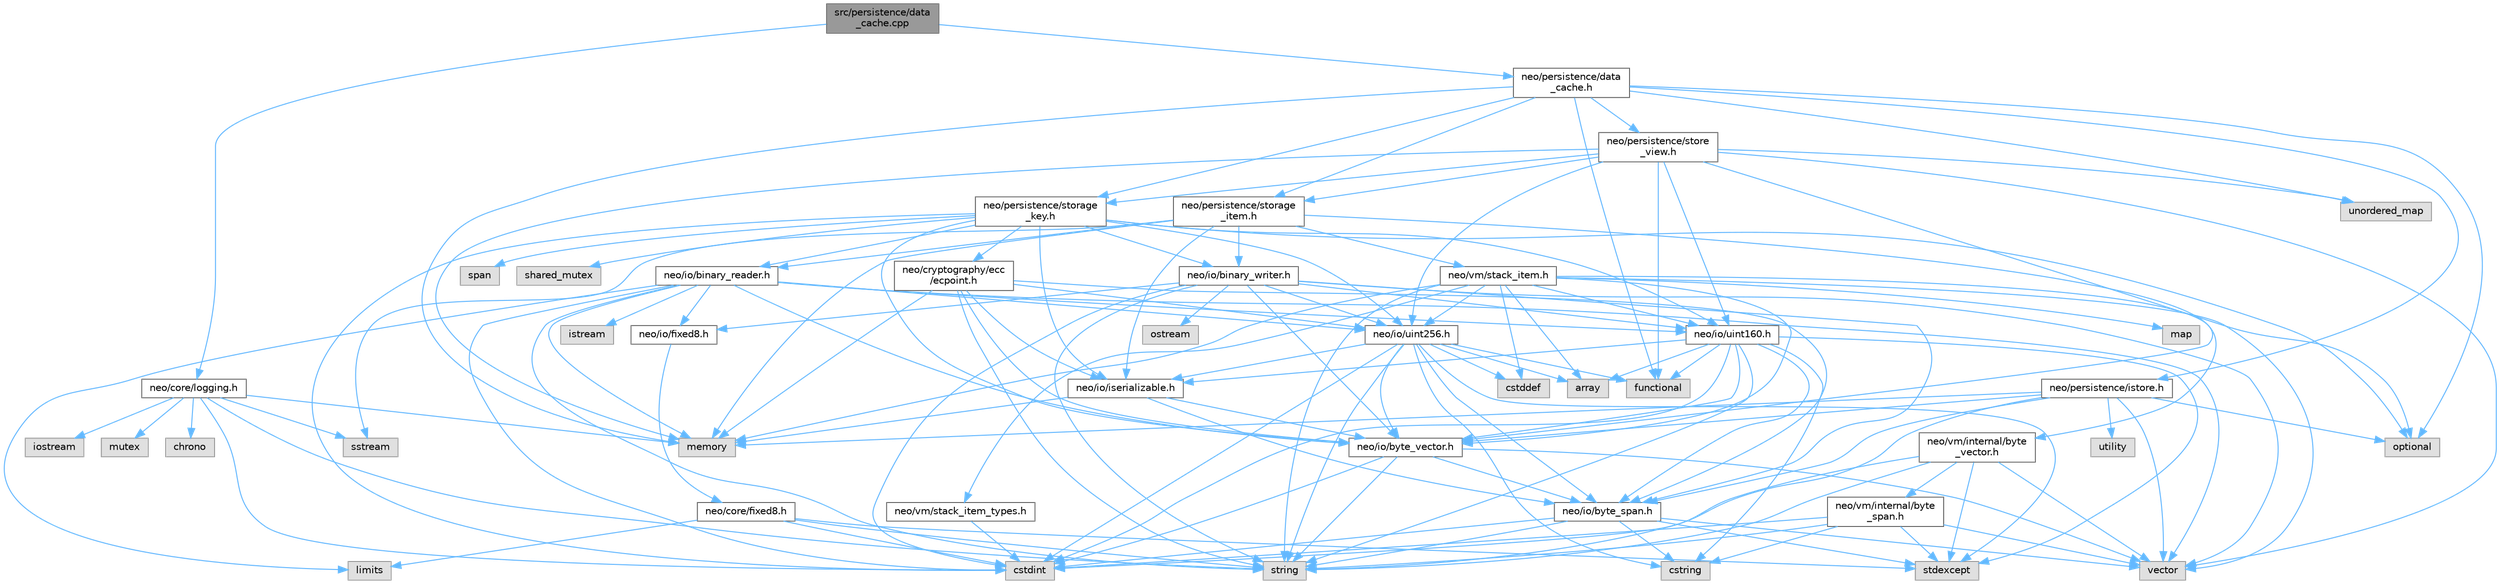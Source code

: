 digraph "src/persistence/data_cache.cpp"
{
 // LATEX_PDF_SIZE
  bgcolor="transparent";
  edge [fontname=Helvetica,fontsize=10,labelfontname=Helvetica,labelfontsize=10];
  node [fontname=Helvetica,fontsize=10,shape=box,height=0.2,width=0.4];
  Node1 [id="Node000001",label="src/persistence/data\l_cache.cpp",height=0.2,width=0.4,color="gray40", fillcolor="grey60", style="filled", fontcolor="black",tooltip=" "];
  Node1 -> Node2 [id="edge1_Node000001_Node000002",color="steelblue1",style="solid",tooltip=" "];
  Node2 [id="Node000002",label="neo/core/logging.h",height=0.2,width=0.4,color="grey40", fillcolor="white", style="filled",URL="$core_2logging_8h.html",tooltip=" "];
  Node2 -> Node3 [id="edge2_Node000002_Node000003",color="steelblue1",style="solid",tooltip=" "];
  Node3 [id="Node000003",label="chrono",height=0.2,width=0.4,color="grey60", fillcolor="#E0E0E0", style="filled",tooltip=" "];
  Node2 -> Node4 [id="edge3_Node000002_Node000004",color="steelblue1",style="solid",tooltip=" "];
  Node4 [id="Node000004",label="cstdint",height=0.2,width=0.4,color="grey60", fillcolor="#E0E0E0", style="filled",tooltip=" "];
  Node2 -> Node5 [id="edge4_Node000002_Node000005",color="steelblue1",style="solid",tooltip=" "];
  Node5 [id="Node000005",label="memory",height=0.2,width=0.4,color="grey60", fillcolor="#E0E0E0", style="filled",tooltip=" "];
  Node2 -> Node6 [id="edge5_Node000002_Node000006",color="steelblue1",style="solid",tooltip=" "];
  Node6 [id="Node000006",label="sstream",height=0.2,width=0.4,color="grey60", fillcolor="#E0E0E0", style="filled",tooltip=" "];
  Node2 -> Node7 [id="edge6_Node000002_Node000007",color="steelblue1",style="solid",tooltip=" "];
  Node7 [id="Node000007",label="string",height=0.2,width=0.4,color="grey60", fillcolor="#E0E0E0", style="filled",tooltip=" "];
  Node2 -> Node8 [id="edge7_Node000002_Node000008",color="steelblue1",style="solid",tooltip=" "];
  Node8 [id="Node000008",label="iostream",height=0.2,width=0.4,color="grey60", fillcolor="#E0E0E0", style="filled",tooltip=" "];
  Node2 -> Node9 [id="edge8_Node000002_Node000009",color="steelblue1",style="solid",tooltip=" "];
  Node9 [id="Node000009",label="mutex",height=0.2,width=0.4,color="grey60", fillcolor="#E0E0E0", style="filled",tooltip=" "];
  Node1 -> Node10 [id="edge9_Node000001_Node000010",color="steelblue1",style="solid",tooltip=" "];
  Node10 [id="Node000010",label="neo/persistence/data\l_cache.h",height=0.2,width=0.4,color="grey40", fillcolor="white", style="filled",URL="$data__cache_8h.html",tooltip=" "];
  Node10 -> Node11 [id="edge10_Node000010_Node000011",color="steelblue1",style="solid",tooltip=" "];
  Node11 [id="Node000011",label="neo/persistence/istore.h",height=0.2,width=0.4,color="grey40", fillcolor="white", style="filled",URL="$istore_8h.html",tooltip=" "];
  Node11 -> Node12 [id="edge11_Node000011_Node000012",color="steelblue1",style="solid",tooltip=" "];
  Node12 [id="Node000012",label="neo/io/byte_span.h",height=0.2,width=0.4,color="grey40", fillcolor="white", style="filled",URL="$io_2byte__span_8h.html",tooltip=" "];
  Node12 -> Node4 [id="edge12_Node000012_Node000004",color="steelblue1",style="solid",tooltip=" "];
  Node12 -> Node13 [id="edge13_Node000012_Node000013",color="steelblue1",style="solid",tooltip=" "];
  Node13 [id="Node000013",label="cstring",height=0.2,width=0.4,color="grey60", fillcolor="#E0E0E0", style="filled",tooltip=" "];
  Node12 -> Node14 [id="edge14_Node000012_Node000014",color="steelblue1",style="solid",tooltip=" "];
  Node14 [id="Node000014",label="stdexcept",height=0.2,width=0.4,color="grey60", fillcolor="#E0E0E0", style="filled",tooltip=" "];
  Node12 -> Node7 [id="edge15_Node000012_Node000007",color="steelblue1",style="solid",tooltip=" "];
  Node12 -> Node15 [id="edge16_Node000012_Node000015",color="steelblue1",style="solid",tooltip=" "];
  Node15 [id="Node000015",label="vector",height=0.2,width=0.4,color="grey60", fillcolor="#E0E0E0", style="filled",tooltip=" "];
  Node11 -> Node16 [id="edge17_Node000011_Node000016",color="steelblue1",style="solid",tooltip=" "];
  Node16 [id="Node000016",label="neo/io/byte_vector.h",height=0.2,width=0.4,color="grey40", fillcolor="white", style="filled",URL="$io_2byte__vector_8h.html",tooltip=" "];
  Node16 -> Node12 [id="edge18_Node000016_Node000012",color="steelblue1",style="solid",tooltip=" "];
  Node16 -> Node4 [id="edge19_Node000016_Node000004",color="steelblue1",style="solid",tooltip=" "];
  Node16 -> Node7 [id="edge20_Node000016_Node000007",color="steelblue1",style="solid",tooltip=" "];
  Node16 -> Node15 [id="edge21_Node000016_Node000015",color="steelblue1",style="solid",tooltip=" "];
  Node11 -> Node5 [id="edge22_Node000011_Node000005",color="steelblue1",style="solid",tooltip=" "];
  Node11 -> Node17 [id="edge23_Node000011_Node000017",color="steelblue1",style="solid",tooltip=" "];
  Node17 [id="Node000017",label="optional",height=0.2,width=0.4,color="grey60", fillcolor="#E0E0E0", style="filled",tooltip=" "];
  Node11 -> Node7 [id="edge24_Node000011_Node000007",color="steelblue1",style="solid",tooltip=" "];
  Node11 -> Node18 [id="edge25_Node000011_Node000018",color="steelblue1",style="solid",tooltip=" "];
  Node18 [id="Node000018",label="utility",height=0.2,width=0.4,color="grey60", fillcolor="#E0E0E0", style="filled",tooltip=" "];
  Node11 -> Node15 [id="edge26_Node000011_Node000015",color="steelblue1",style="solid",tooltip=" "];
  Node10 -> Node19 [id="edge27_Node000010_Node000019",color="steelblue1",style="solid",tooltip=" "];
  Node19 [id="Node000019",label="neo/persistence/storage\l_item.h",height=0.2,width=0.4,color="grey40", fillcolor="white", style="filled",URL="$persistence_2storage__item_8h.html",tooltip=" "];
  Node19 -> Node20 [id="edge28_Node000019_Node000020",color="steelblue1",style="solid",tooltip=" "];
  Node20 [id="Node000020",label="neo/io/binary_reader.h",height=0.2,width=0.4,color="grey40", fillcolor="white", style="filled",URL="$binary__reader_8h.html",tooltip=" "];
  Node20 -> Node16 [id="edge29_Node000020_Node000016",color="steelblue1",style="solid",tooltip=" "];
  Node20 -> Node21 [id="edge30_Node000020_Node000021",color="steelblue1",style="solid",tooltip=" "];
  Node21 [id="Node000021",label="neo/io/fixed8.h",height=0.2,width=0.4,color="grey40", fillcolor="white", style="filled",URL="$io_2fixed8_8h.html",tooltip=" "];
  Node21 -> Node22 [id="edge31_Node000021_Node000022",color="steelblue1",style="solid",tooltip=" "];
  Node22 [id="Node000022",label="neo/core/fixed8.h",height=0.2,width=0.4,color="grey40", fillcolor="white", style="filled",URL="$core_2fixed8_8h.html",tooltip=" "];
  Node22 -> Node4 [id="edge32_Node000022_Node000004",color="steelblue1",style="solid",tooltip=" "];
  Node22 -> Node23 [id="edge33_Node000022_Node000023",color="steelblue1",style="solid",tooltip=" "];
  Node23 [id="Node000023",label="limits",height=0.2,width=0.4,color="grey60", fillcolor="#E0E0E0", style="filled",tooltip=" "];
  Node22 -> Node14 [id="edge34_Node000022_Node000014",color="steelblue1",style="solid",tooltip=" "];
  Node22 -> Node7 [id="edge35_Node000022_Node000007",color="steelblue1",style="solid",tooltip=" "];
  Node20 -> Node24 [id="edge36_Node000020_Node000024",color="steelblue1",style="solid",tooltip=" "];
  Node24 [id="Node000024",label="neo/io/uint160.h",height=0.2,width=0.4,color="grey40", fillcolor="white", style="filled",URL="$uint160_8h.html",tooltip=" "];
  Node24 -> Node12 [id="edge37_Node000024_Node000012",color="steelblue1",style="solid",tooltip=" "];
  Node24 -> Node16 [id="edge38_Node000024_Node000016",color="steelblue1",style="solid",tooltip=" "];
  Node24 -> Node25 [id="edge39_Node000024_Node000025",color="steelblue1",style="solid",tooltip=" "];
  Node25 [id="Node000025",label="neo/io/iserializable.h",height=0.2,width=0.4,color="grey40", fillcolor="white", style="filled",URL="$iserializable_8h.html",tooltip=" "];
  Node25 -> Node12 [id="edge40_Node000025_Node000012",color="steelblue1",style="solid",tooltip=" "];
  Node25 -> Node16 [id="edge41_Node000025_Node000016",color="steelblue1",style="solid",tooltip=" "];
  Node25 -> Node5 [id="edge42_Node000025_Node000005",color="steelblue1",style="solid",tooltip=" "];
  Node24 -> Node26 [id="edge43_Node000024_Node000026",color="steelblue1",style="solid",tooltip=" "];
  Node26 [id="Node000026",label="array",height=0.2,width=0.4,color="grey60", fillcolor="#E0E0E0", style="filled",tooltip=" "];
  Node24 -> Node4 [id="edge44_Node000024_Node000004",color="steelblue1",style="solid",tooltip=" "];
  Node24 -> Node13 [id="edge45_Node000024_Node000013",color="steelblue1",style="solid",tooltip=" "];
  Node24 -> Node27 [id="edge46_Node000024_Node000027",color="steelblue1",style="solid",tooltip=" "];
  Node27 [id="Node000027",label="functional",height=0.2,width=0.4,color="grey60", fillcolor="#E0E0E0", style="filled",tooltip=" "];
  Node24 -> Node14 [id="edge47_Node000024_Node000014",color="steelblue1",style="solid",tooltip=" "];
  Node24 -> Node7 [id="edge48_Node000024_Node000007",color="steelblue1",style="solid",tooltip=" "];
  Node20 -> Node28 [id="edge49_Node000020_Node000028",color="steelblue1",style="solid",tooltip=" "];
  Node28 [id="Node000028",label="neo/io/uint256.h",height=0.2,width=0.4,color="grey40", fillcolor="white", style="filled",URL="$uint256_8h.html",tooltip=" "];
  Node28 -> Node12 [id="edge50_Node000028_Node000012",color="steelblue1",style="solid",tooltip=" "];
  Node28 -> Node16 [id="edge51_Node000028_Node000016",color="steelblue1",style="solid",tooltip=" "];
  Node28 -> Node25 [id="edge52_Node000028_Node000025",color="steelblue1",style="solid",tooltip=" "];
  Node28 -> Node26 [id="edge53_Node000028_Node000026",color="steelblue1",style="solid",tooltip=" "];
  Node28 -> Node29 [id="edge54_Node000028_Node000029",color="steelblue1",style="solid",tooltip=" "];
  Node29 [id="Node000029",label="cstddef",height=0.2,width=0.4,color="grey60", fillcolor="#E0E0E0", style="filled",tooltip=" "];
  Node28 -> Node4 [id="edge55_Node000028_Node000004",color="steelblue1",style="solid",tooltip=" "];
  Node28 -> Node13 [id="edge56_Node000028_Node000013",color="steelblue1",style="solid",tooltip=" "];
  Node28 -> Node27 [id="edge57_Node000028_Node000027",color="steelblue1",style="solid",tooltip=" "];
  Node28 -> Node14 [id="edge58_Node000028_Node000014",color="steelblue1",style="solid",tooltip=" "];
  Node28 -> Node7 [id="edge59_Node000028_Node000007",color="steelblue1",style="solid",tooltip=" "];
  Node20 -> Node4 [id="edge60_Node000020_Node000004",color="steelblue1",style="solid",tooltip=" "];
  Node20 -> Node30 [id="edge61_Node000020_Node000030",color="steelblue1",style="solid",tooltip=" "];
  Node30 [id="Node000030",label="istream",height=0.2,width=0.4,color="grey60", fillcolor="#E0E0E0", style="filled",tooltip=" "];
  Node20 -> Node23 [id="edge62_Node000020_Node000023",color="steelblue1",style="solid",tooltip=" "];
  Node20 -> Node5 [id="edge63_Node000020_Node000005",color="steelblue1",style="solid",tooltip=" "];
  Node20 -> Node7 [id="edge64_Node000020_Node000007",color="steelblue1",style="solid",tooltip=" "];
  Node20 -> Node15 [id="edge65_Node000020_Node000015",color="steelblue1",style="solid",tooltip=" "];
  Node19 -> Node31 [id="edge66_Node000019_Node000031",color="steelblue1",style="solid",tooltip=" "];
  Node31 [id="Node000031",label="neo/io/binary_writer.h",height=0.2,width=0.4,color="grey40", fillcolor="white", style="filled",URL="$binary__writer_8h.html",tooltip=" "];
  Node31 -> Node12 [id="edge67_Node000031_Node000012",color="steelblue1",style="solid",tooltip=" "];
  Node31 -> Node16 [id="edge68_Node000031_Node000016",color="steelblue1",style="solid",tooltip=" "];
  Node31 -> Node21 [id="edge69_Node000031_Node000021",color="steelblue1",style="solid",tooltip=" "];
  Node31 -> Node24 [id="edge70_Node000031_Node000024",color="steelblue1",style="solid",tooltip=" "];
  Node31 -> Node28 [id="edge71_Node000031_Node000028",color="steelblue1",style="solid",tooltip=" "];
  Node31 -> Node4 [id="edge72_Node000031_Node000004",color="steelblue1",style="solid",tooltip=" "];
  Node31 -> Node32 [id="edge73_Node000031_Node000032",color="steelblue1",style="solid",tooltip=" "];
  Node32 [id="Node000032",label="ostream",height=0.2,width=0.4,color="grey60", fillcolor="#E0E0E0", style="filled",tooltip=" "];
  Node31 -> Node7 [id="edge74_Node000031_Node000007",color="steelblue1",style="solid",tooltip=" "];
  Node31 -> Node15 [id="edge75_Node000031_Node000015",color="steelblue1",style="solid",tooltip=" "];
  Node19 -> Node16 [id="edge76_Node000019_Node000016",color="steelblue1",style="solid",tooltip=" "];
  Node19 -> Node25 [id="edge77_Node000019_Node000025",color="steelblue1",style="solid",tooltip=" "];
  Node19 -> Node33 [id="edge78_Node000019_Node000033",color="steelblue1",style="solid",tooltip=" "];
  Node33 [id="Node000033",label="neo/vm/stack_item.h",height=0.2,width=0.4,color="grey40", fillcolor="white", style="filled",URL="$stack__item_8h.html",tooltip=" "];
  Node33 -> Node16 [id="edge79_Node000033_Node000016",color="steelblue1",style="solid",tooltip=" "];
  Node33 -> Node24 [id="edge80_Node000033_Node000024",color="steelblue1",style="solid",tooltip=" "];
  Node33 -> Node28 [id="edge81_Node000033_Node000028",color="steelblue1",style="solid",tooltip=" "];
  Node33 -> Node34 [id="edge82_Node000033_Node000034",color="steelblue1",style="solid",tooltip=" "];
  Node34 [id="Node000034",label="neo/vm/internal/byte\l_vector.h",height=0.2,width=0.4,color="grey40", fillcolor="white", style="filled",URL="$vm_2internal_2byte__vector_8h.html",tooltip=" "];
  Node34 -> Node35 [id="edge83_Node000034_Node000035",color="steelblue1",style="solid",tooltip=" "];
  Node35 [id="Node000035",label="neo/vm/internal/byte\l_span.h",height=0.2,width=0.4,color="grey40", fillcolor="white", style="filled",URL="$vm_2internal_2byte__span_8h.html",tooltip=" "];
  Node35 -> Node4 [id="edge84_Node000035_Node000004",color="steelblue1",style="solid",tooltip=" "];
  Node35 -> Node13 [id="edge85_Node000035_Node000013",color="steelblue1",style="solid",tooltip=" "];
  Node35 -> Node14 [id="edge86_Node000035_Node000014",color="steelblue1",style="solid",tooltip=" "];
  Node35 -> Node7 [id="edge87_Node000035_Node000007",color="steelblue1",style="solid",tooltip=" "];
  Node35 -> Node15 [id="edge88_Node000035_Node000015",color="steelblue1",style="solid",tooltip=" "];
  Node34 -> Node4 [id="edge89_Node000034_Node000004",color="steelblue1",style="solid",tooltip=" "];
  Node34 -> Node14 [id="edge90_Node000034_Node000014",color="steelblue1",style="solid",tooltip=" "];
  Node34 -> Node7 [id="edge91_Node000034_Node000007",color="steelblue1",style="solid",tooltip=" "];
  Node34 -> Node15 [id="edge92_Node000034_Node000015",color="steelblue1",style="solid",tooltip=" "];
  Node33 -> Node36 [id="edge93_Node000033_Node000036",color="steelblue1",style="solid",tooltip=" "];
  Node36 [id="Node000036",label="neo/vm/stack_item_types.h",height=0.2,width=0.4,color="grey40", fillcolor="white", style="filled",URL="$stack__item__types_8h.html",tooltip=" "];
  Node36 -> Node4 [id="edge94_Node000036_Node000004",color="steelblue1",style="solid",tooltip=" "];
  Node33 -> Node26 [id="edge95_Node000033_Node000026",color="steelblue1",style="solid",tooltip=" "];
  Node33 -> Node29 [id="edge96_Node000033_Node000029",color="steelblue1",style="solid",tooltip=" "];
  Node33 -> Node37 [id="edge97_Node000033_Node000037",color="steelblue1",style="solid",tooltip=" "];
  Node37 [id="Node000037",label="map",height=0.2,width=0.4,color="grey60", fillcolor="#E0E0E0", style="filled",tooltip=" "];
  Node33 -> Node5 [id="edge98_Node000033_Node000005",color="steelblue1",style="solid",tooltip=" "];
  Node33 -> Node7 [id="edge99_Node000033_Node000007",color="steelblue1",style="solid",tooltip=" "];
  Node33 -> Node15 [id="edge100_Node000033_Node000015",color="steelblue1",style="solid",tooltip=" "];
  Node19 -> Node5 [id="edge101_Node000019_Node000005",color="steelblue1",style="solid",tooltip=" "];
  Node19 -> Node6 [id="edge102_Node000019_Node000006",color="steelblue1",style="solid",tooltip=" "];
  Node10 -> Node38 [id="edge103_Node000010_Node000038",color="steelblue1",style="solid",tooltip=" "];
  Node38 [id="Node000038",label="neo/persistence/storage\l_key.h",height=0.2,width=0.4,color="grey40", fillcolor="white", style="filled",URL="$persistence_2storage__key_8h.html",tooltip=" "];
  Node38 -> Node39 [id="edge104_Node000038_Node000039",color="steelblue1",style="solid",tooltip=" "];
  Node39 [id="Node000039",label="neo/cryptography/ecc\l/ecpoint.h",height=0.2,width=0.4,color="grey40", fillcolor="white", style="filled",URL="$ecpoint_8h.html",tooltip=" "];
  Node39 -> Node12 [id="edge105_Node000039_Node000012",color="steelblue1",style="solid",tooltip=" "];
  Node39 -> Node16 [id="edge106_Node000039_Node000016",color="steelblue1",style="solid",tooltip=" "];
  Node39 -> Node25 [id="edge107_Node000039_Node000025",color="steelblue1",style="solid",tooltip=" "];
  Node39 -> Node28 [id="edge108_Node000039_Node000028",color="steelblue1",style="solid",tooltip=" "];
  Node39 -> Node5 [id="edge109_Node000039_Node000005",color="steelblue1",style="solid",tooltip=" "];
  Node39 -> Node7 [id="edge110_Node000039_Node000007",color="steelblue1",style="solid",tooltip=" "];
  Node38 -> Node20 [id="edge111_Node000038_Node000020",color="steelblue1",style="solid",tooltip=" "];
  Node38 -> Node31 [id="edge112_Node000038_Node000031",color="steelblue1",style="solid",tooltip=" "];
  Node38 -> Node16 [id="edge113_Node000038_Node000016",color="steelblue1",style="solid",tooltip=" "];
  Node38 -> Node25 [id="edge114_Node000038_Node000025",color="steelblue1",style="solid",tooltip=" "];
  Node38 -> Node24 [id="edge115_Node000038_Node000024",color="steelblue1",style="solid",tooltip=" "];
  Node38 -> Node28 [id="edge116_Node000038_Node000028",color="steelblue1",style="solid",tooltip=" "];
  Node38 -> Node4 [id="edge117_Node000038_Node000004",color="steelblue1",style="solid",tooltip=" "];
  Node38 -> Node17 [id="edge118_Node000038_Node000017",color="steelblue1",style="solid",tooltip=" "];
  Node38 -> Node40 [id="edge119_Node000038_Node000040",color="steelblue1",style="solid",tooltip=" "];
  Node40 [id="Node000040",label="shared_mutex",height=0.2,width=0.4,color="grey60", fillcolor="#E0E0E0", style="filled",tooltip=" "];
  Node38 -> Node41 [id="edge120_Node000038_Node000041",color="steelblue1",style="solid",tooltip=" "];
  Node41 [id="Node000041",label="span",height=0.2,width=0.4,color="grey60", fillcolor="#E0E0E0", style="filled",tooltip=" "];
  Node10 -> Node42 [id="edge121_Node000010_Node000042",color="steelblue1",style="solid",tooltip=" "];
  Node42 [id="Node000042",label="neo/persistence/store\l_view.h",height=0.2,width=0.4,color="grey40", fillcolor="white", style="filled",URL="$store__view_8h.html",tooltip=" "];
  Node42 -> Node24 [id="edge122_Node000042_Node000024",color="steelblue1",style="solid",tooltip=" "];
  Node42 -> Node28 [id="edge123_Node000042_Node000028",color="steelblue1",style="solid",tooltip=" "];
  Node42 -> Node19 [id="edge124_Node000042_Node000019",color="steelblue1",style="solid",tooltip=" "];
  Node42 -> Node38 [id="edge125_Node000042_Node000038",color="steelblue1",style="solid",tooltip=" "];
  Node42 -> Node27 [id="edge126_Node000042_Node000027",color="steelblue1",style="solid",tooltip=" "];
  Node42 -> Node5 [id="edge127_Node000042_Node000005",color="steelblue1",style="solid",tooltip=" "];
  Node42 -> Node17 [id="edge128_Node000042_Node000017",color="steelblue1",style="solid",tooltip=" "];
  Node42 -> Node43 [id="edge129_Node000042_Node000043",color="steelblue1",style="solid",tooltip=" "];
  Node43 [id="Node000043",label="unordered_map",height=0.2,width=0.4,color="grey60", fillcolor="#E0E0E0", style="filled",tooltip=" "];
  Node42 -> Node15 [id="edge130_Node000042_Node000015",color="steelblue1",style="solid",tooltip=" "];
  Node10 -> Node27 [id="edge131_Node000010_Node000027",color="steelblue1",style="solid",tooltip=" "];
  Node10 -> Node5 [id="edge132_Node000010_Node000005",color="steelblue1",style="solid",tooltip=" "];
  Node10 -> Node17 [id="edge133_Node000010_Node000017",color="steelblue1",style="solid",tooltip=" "];
  Node10 -> Node43 [id="edge134_Node000010_Node000043",color="steelblue1",style="solid",tooltip=" "];
}
